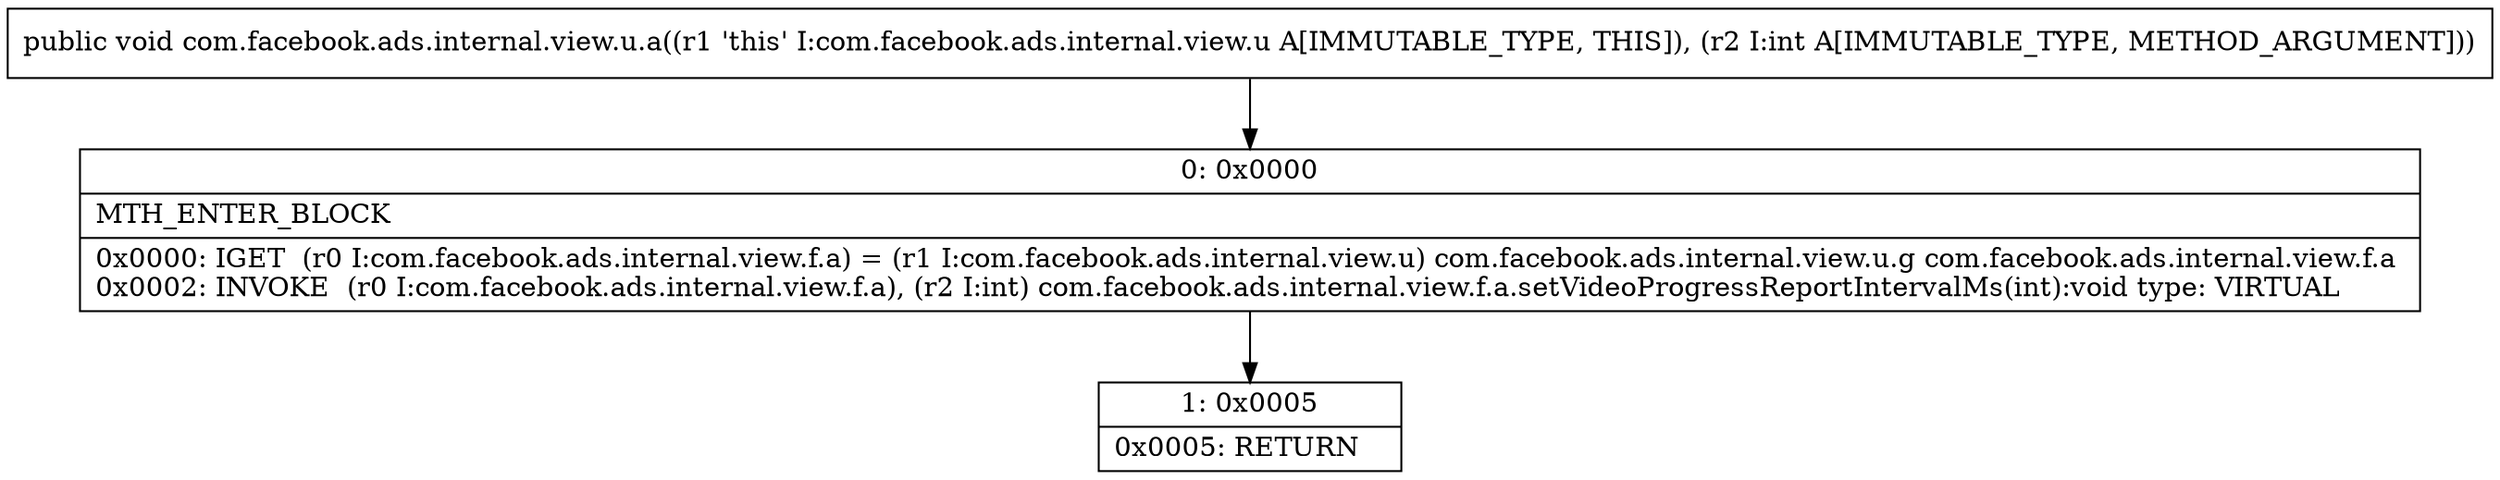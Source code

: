 digraph "CFG forcom.facebook.ads.internal.view.u.a(I)V" {
Node_0 [shape=record,label="{0\:\ 0x0000|MTH_ENTER_BLOCK\l|0x0000: IGET  (r0 I:com.facebook.ads.internal.view.f.a) = (r1 I:com.facebook.ads.internal.view.u) com.facebook.ads.internal.view.u.g com.facebook.ads.internal.view.f.a \l0x0002: INVOKE  (r0 I:com.facebook.ads.internal.view.f.a), (r2 I:int) com.facebook.ads.internal.view.f.a.setVideoProgressReportIntervalMs(int):void type: VIRTUAL \l}"];
Node_1 [shape=record,label="{1\:\ 0x0005|0x0005: RETURN   \l}"];
MethodNode[shape=record,label="{public void com.facebook.ads.internal.view.u.a((r1 'this' I:com.facebook.ads.internal.view.u A[IMMUTABLE_TYPE, THIS]), (r2 I:int A[IMMUTABLE_TYPE, METHOD_ARGUMENT])) }"];
MethodNode -> Node_0;
Node_0 -> Node_1;
}

